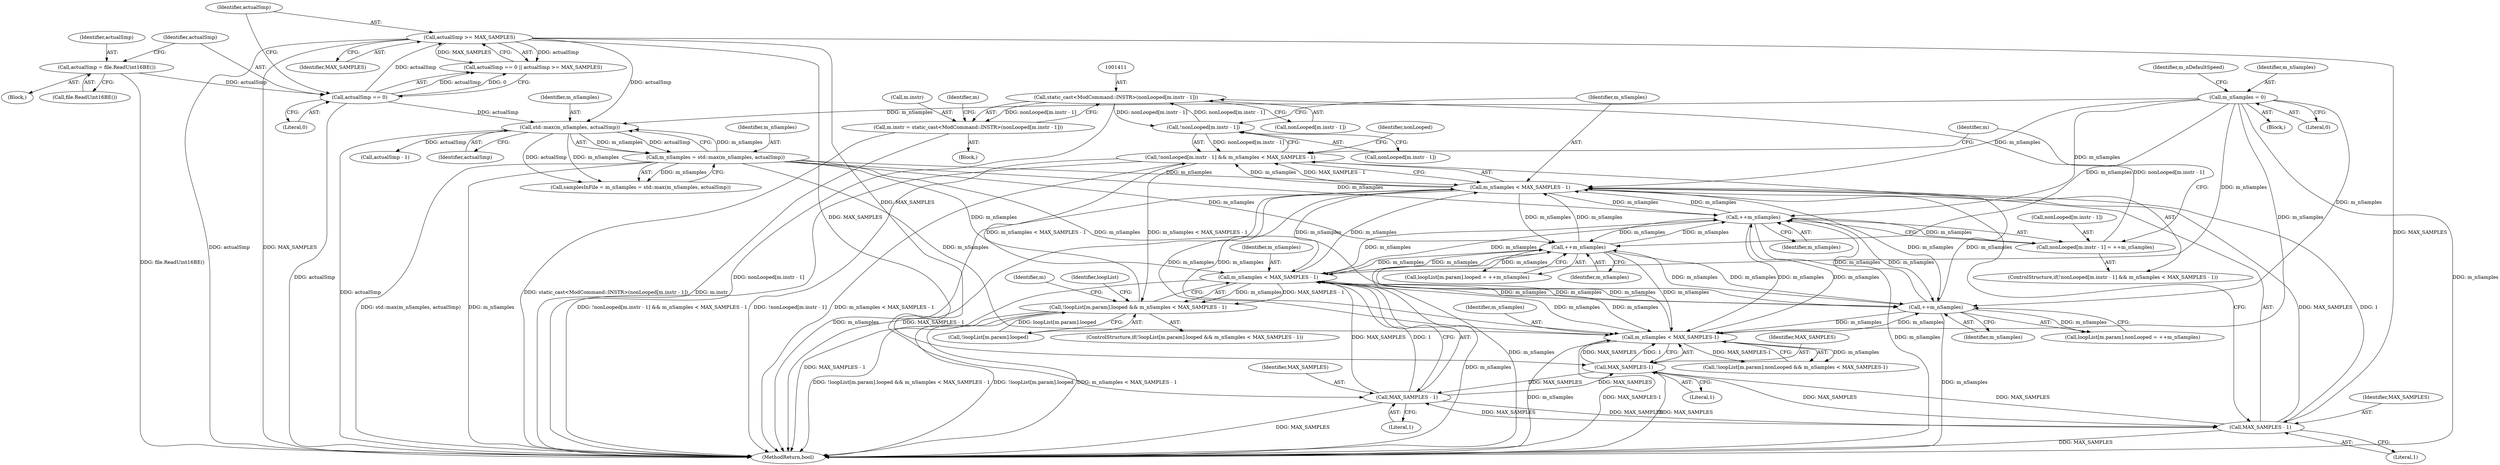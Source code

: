 digraph "0_openmpt_61fc6d3030a4d4283105cb5fb46b27b42fa5575e_1@array" {
"1001410" [label="(Call,static_cast<ModCommand::INSTR>(nonLooped[m.instr - 1]))"];
"1001383" [label="(Call,!nonLooped[m.instr - 1])"];
"1001410" [label="(Call,static_cast<ModCommand::INSTR>(nonLooped[m.instr - 1]))"];
"1001396" [label="(Call,nonLooped[m.instr - 1] = ++m_nSamples)"];
"1001404" [label="(Call,++m_nSamples)"];
"1000166" [label="(Call,m_nSamples = 0)"];
"1001310" [label="(Call,++m_nSamples)"];
"1000255" [label="(Call,m_nSamples = std::max(m_nSamples, actualSmp))"];
"1000257" [label="(Call,std::max(m_nSamples, actualSmp))"];
"1000226" [label="(Call,actualSmp >= MAX_SAMPLES)"];
"1000223" [label="(Call,actualSmp == 0)"];
"1000218" [label="(Call,actualSmp = file.ReadUint16BE())"];
"1001297" [label="(Call,m_nSamples < MAX_SAMPLES - 1)"];
"1001481" [label="(Call,++m_nSamples)"];
"1001391" [label="(Call,m_nSamples < MAX_SAMPLES - 1)"];
"1001468" [label="(Call,m_nSamples < MAX_SAMPLES-1)"];
"1001470" [label="(Call,MAX_SAMPLES-1)"];
"1001299" [label="(Call,MAX_SAMPLES - 1)"];
"1001393" [label="(Call,MAX_SAMPLES - 1)"];
"1001382" [label="(Call,!nonLooped[m.instr - 1] && m_nSamples < MAX_SAMPLES - 1)"];
"1001288" [label="(Call,!loopList[m.param].looped && m_nSamples < MAX_SAMPLES - 1)"];
"1001406" [label="(Call,m.instr = static_cast<ModCommand::INSTR>(nonLooped[m.instr - 1]))"];
"1001471" [label="(Identifier,MAX_SAMPLES)"];
"1001310" [label="(Call,++m_nSamples)"];
"1000258" [label="(Identifier,m_nSamples)"];
"1001459" [label="(Call,!loopList[m.param].nonLooped && m_nSamples < MAX_SAMPLES-1)"];
"1000222" [label="(Call,actualSmp == 0 || actualSmp >= MAX_SAMPLES)"];
"1001300" [label="(Identifier,MAX_SAMPLES)"];
"1001299" [label="(Call,MAX_SAMPLES - 1)"];
"1000170" [label="(Identifier,m_nDefaultSpeed)"];
"1001288" [label="(Call,!loopList[m.param].looped && m_nSamples < MAX_SAMPLES - 1)"];
"1001391" [label="(Call,m_nSamples < MAX_SAMPLES - 1)"];
"1001394" [label="(Identifier,MAX_SAMPLES)"];
"1001382" [label="(Call,!nonLooped[m.instr - 1] && m_nSamples < MAX_SAMPLES - 1)"];
"1002118" [label="(MethodReturn,bool)"];
"1001298" [label="(Identifier,m_nSamples)"];
"1001301" [label="(Literal,1)"];
"1001289" [label="(Call,!loopList[m.param].looped)"];
"1000255" [label="(Call,m_nSamples = std::max(m_nSamples, actualSmp))"];
"1001404" [label="(Call,++m_nSamples)"];
"1001381" [label="(ControlStructure,if(!nonLooped[m.instr - 1] && m_nSamples < MAX_SAMPLES - 1))"];
"1001469" [label="(Identifier,m_nSamples)"];
"1001468" [label="(Call,m_nSamples < MAX_SAMPLES-1)"];
"1001473" [label="(Call,loopList[m.param].nonLooped = ++m_nSamples)"];
"1000219" [label="(Identifier,actualSmp)"];
"1001472" [label="(Literal,1)"];
"1001384" [label="(Call,nonLooped[m.instr - 1])"];
"1001397" [label="(Call,nonLooped[m.instr - 1])"];
"1001410" [label="(Call,static_cast<ModCommand::INSTR>(nonLooped[m.instr - 1]))"];
"1001393" [label="(Call,MAX_SAMPLES - 1)"];
"1000218" [label="(Call,actualSmp = file.ReadUint16BE())"];
"1001395" [label="(Literal,1)"];
"1001407" [label="(Call,m.instr)"];
"1001302" [label="(Call,loopList[m.param].looped = ++m_nSamples)"];
"1001406" [label="(Call,m.instr = static_cast<ModCommand::INSTR>(nonLooped[m.instr - 1]))"];
"1000257" [label="(Call,std::max(m_nSamples, actualSmp))"];
"1000226" [label="(Call,actualSmp >= MAX_SAMPLES)"];
"1000223" [label="(Call,actualSmp == 0)"];
"1001396" [label="(Call,nonLooped[m.instr - 1] = ++m_nSamples)"];
"1001398" [label="(Identifier,nonLooped)"];
"1000228" [label="(Identifier,MAX_SAMPLES)"];
"1000137" [label="(Block,)"];
"1001408" [label="(Identifier,m)"];
"1000166" [label="(Call,m_nSamples = 0)"];
"1000225" [label="(Literal,0)"];
"1001342" [label="(Block,)"];
"1000227" [label="(Identifier,actualSmp)"];
"1001392" [label="(Identifier,m_nSamples)"];
"1001297" [label="(Call,m_nSamples < MAX_SAMPLES - 1)"];
"1001481" [label="(Call,++m_nSamples)"];
"1001470" [label="(Call,MAX_SAMPLES-1)"];
"1001314" [label="(Identifier,m)"];
"1000256" [label="(Identifier,m_nSamples)"];
"1000361" [label="(Call,actualSmp - 1)"];
"1000259" [label="(Identifier,actualSmp)"];
"1001305" [label="(Identifier,loopList)"];
"1001421" [label="(Identifier,m)"];
"1001311" [label="(Identifier,m_nSamples)"];
"1001412" [label="(Call,nonLooped[m.instr - 1])"];
"1000253" [label="(Call,samplesInFile = m_nSamples = std::max(m_nSamples, actualSmp))"];
"1000224" [label="(Identifier,actualSmp)"];
"1000167" [label="(Identifier,m_nSamples)"];
"1000220" [label="(Call,file.ReadUint16BE())"];
"1001482" [label="(Identifier,m_nSamples)"];
"1000216" [label="(Block,)"];
"1001405" [label="(Identifier,m_nSamples)"];
"1001287" [label="(ControlStructure,if(!loopList[m.param].looped && m_nSamples < MAX_SAMPLES - 1))"];
"1001383" [label="(Call,!nonLooped[m.instr - 1])"];
"1000168" [label="(Literal,0)"];
"1001410" -> "1001406"  [label="AST: "];
"1001410" -> "1001412"  [label="CFG: "];
"1001411" -> "1001410"  [label="AST: "];
"1001412" -> "1001410"  [label="AST: "];
"1001406" -> "1001410"  [label="CFG: "];
"1001410" -> "1002118"  [label="DDG: nonLooped[m.instr - 1]"];
"1001410" -> "1001383"  [label="DDG: nonLooped[m.instr - 1]"];
"1001410" -> "1001406"  [label="DDG: nonLooped[m.instr - 1]"];
"1001383" -> "1001410"  [label="DDG: nonLooped[m.instr - 1]"];
"1001396" -> "1001410"  [label="DDG: nonLooped[m.instr - 1]"];
"1001383" -> "1001382"  [label="AST: "];
"1001383" -> "1001384"  [label="CFG: "];
"1001384" -> "1001383"  [label="AST: "];
"1001392" -> "1001383"  [label="CFG: "];
"1001382" -> "1001383"  [label="CFG: "];
"1001383" -> "1001382"  [label="DDG: nonLooped[m.instr - 1]"];
"1001396" -> "1001381"  [label="AST: "];
"1001396" -> "1001404"  [label="CFG: "];
"1001397" -> "1001396"  [label="AST: "];
"1001404" -> "1001396"  [label="AST: "];
"1001408" -> "1001396"  [label="CFG: "];
"1001404" -> "1001396"  [label="DDG: m_nSamples"];
"1001404" -> "1001405"  [label="CFG: "];
"1001405" -> "1001404"  [label="AST: "];
"1001404" -> "1002118"  [label="DDG: m_nSamples"];
"1001404" -> "1001297"  [label="DDG: m_nSamples"];
"1001404" -> "1001310"  [label="DDG: m_nSamples"];
"1001404" -> "1001391"  [label="DDG: m_nSamples"];
"1000166" -> "1001404"  [label="DDG: m_nSamples"];
"1001310" -> "1001404"  [label="DDG: m_nSamples"];
"1000255" -> "1001404"  [label="DDG: m_nSamples"];
"1001297" -> "1001404"  [label="DDG: m_nSamples"];
"1001481" -> "1001404"  [label="DDG: m_nSamples"];
"1001391" -> "1001404"  [label="DDG: m_nSamples"];
"1001468" -> "1001404"  [label="DDG: m_nSamples"];
"1001404" -> "1001468"  [label="DDG: m_nSamples"];
"1001404" -> "1001481"  [label="DDG: m_nSamples"];
"1000166" -> "1000137"  [label="AST: "];
"1000166" -> "1000168"  [label="CFG: "];
"1000167" -> "1000166"  [label="AST: "];
"1000168" -> "1000166"  [label="AST: "];
"1000170" -> "1000166"  [label="CFG: "];
"1000166" -> "1002118"  [label="DDG: m_nSamples"];
"1000166" -> "1000257"  [label="DDG: m_nSamples"];
"1000166" -> "1001297"  [label="DDG: m_nSamples"];
"1000166" -> "1001310"  [label="DDG: m_nSamples"];
"1000166" -> "1001391"  [label="DDG: m_nSamples"];
"1000166" -> "1001468"  [label="DDG: m_nSamples"];
"1000166" -> "1001481"  [label="DDG: m_nSamples"];
"1001310" -> "1001302"  [label="AST: "];
"1001310" -> "1001311"  [label="CFG: "];
"1001311" -> "1001310"  [label="AST: "];
"1001302" -> "1001310"  [label="CFG: "];
"1001310" -> "1002118"  [label="DDG: m_nSamples"];
"1001310" -> "1001297"  [label="DDG: m_nSamples"];
"1001310" -> "1001302"  [label="DDG: m_nSamples"];
"1000255" -> "1001310"  [label="DDG: m_nSamples"];
"1001297" -> "1001310"  [label="DDG: m_nSamples"];
"1001481" -> "1001310"  [label="DDG: m_nSamples"];
"1001391" -> "1001310"  [label="DDG: m_nSamples"];
"1001468" -> "1001310"  [label="DDG: m_nSamples"];
"1001310" -> "1001391"  [label="DDG: m_nSamples"];
"1001310" -> "1001468"  [label="DDG: m_nSamples"];
"1001310" -> "1001481"  [label="DDG: m_nSamples"];
"1000255" -> "1000253"  [label="AST: "];
"1000255" -> "1000257"  [label="CFG: "];
"1000256" -> "1000255"  [label="AST: "];
"1000257" -> "1000255"  [label="AST: "];
"1000253" -> "1000255"  [label="CFG: "];
"1000255" -> "1002118"  [label="DDG: std::max(m_nSamples, actualSmp)"];
"1000255" -> "1002118"  [label="DDG: m_nSamples"];
"1000255" -> "1000253"  [label="DDG: m_nSamples"];
"1000257" -> "1000255"  [label="DDG: m_nSamples"];
"1000257" -> "1000255"  [label="DDG: actualSmp"];
"1000255" -> "1000257"  [label="DDG: m_nSamples"];
"1000255" -> "1001297"  [label="DDG: m_nSamples"];
"1000255" -> "1001391"  [label="DDG: m_nSamples"];
"1000255" -> "1001468"  [label="DDG: m_nSamples"];
"1000255" -> "1001481"  [label="DDG: m_nSamples"];
"1000257" -> "1000259"  [label="CFG: "];
"1000258" -> "1000257"  [label="AST: "];
"1000259" -> "1000257"  [label="AST: "];
"1000257" -> "1002118"  [label="DDG: actualSmp"];
"1000257" -> "1000253"  [label="DDG: m_nSamples"];
"1000257" -> "1000253"  [label="DDG: actualSmp"];
"1000226" -> "1000257"  [label="DDG: actualSmp"];
"1000223" -> "1000257"  [label="DDG: actualSmp"];
"1000257" -> "1000361"  [label="DDG: actualSmp"];
"1000226" -> "1000222"  [label="AST: "];
"1000226" -> "1000228"  [label="CFG: "];
"1000227" -> "1000226"  [label="AST: "];
"1000228" -> "1000226"  [label="AST: "];
"1000222" -> "1000226"  [label="CFG: "];
"1000226" -> "1002118"  [label="DDG: actualSmp"];
"1000226" -> "1002118"  [label="DDG: MAX_SAMPLES"];
"1000226" -> "1000222"  [label="DDG: actualSmp"];
"1000226" -> "1000222"  [label="DDG: MAX_SAMPLES"];
"1000223" -> "1000226"  [label="DDG: actualSmp"];
"1000226" -> "1001299"  [label="DDG: MAX_SAMPLES"];
"1000226" -> "1001393"  [label="DDG: MAX_SAMPLES"];
"1000226" -> "1001470"  [label="DDG: MAX_SAMPLES"];
"1000223" -> "1000222"  [label="AST: "];
"1000223" -> "1000225"  [label="CFG: "];
"1000224" -> "1000223"  [label="AST: "];
"1000225" -> "1000223"  [label="AST: "];
"1000227" -> "1000223"  [label="CFG: "];
"1000222" -> "1000223"  [label="CFG: "];
"1000223" -> "1002118"  [label="DDG: actualSmp"];
"1000223" -> "1000222"  [label="DDG: actualSmp"];
"1000223" -> "1000222"  [label="DDG: 0"];
"1000218" -> "1000223"  [label="DDG: actualSmp"];
"1000218" -> "1000216"  [label="AST: "];
"1000218" -> "1000220"  [label="CFG: "];
"1000219" -> "1000218"  [label="AST: "];
"1000220" -> "1000218"  [label="AST: "];
"1000224" -> "1000218"  [label="CFG: "];
"1000218" -> "1002118"  [label="DDG: file.ReadUint16BE()"];
"1001297" -> "1001288"  [label="AST: "];
"1001297" -> "1001299"  [label="CFG: "];
"1001298" -> "1001297"  [label="AST: "];
"1001299" -> "1001297"  [label="AST: "];
"1001288" -> "1001297"  [label="CFG: "];
"1001297" -> "1002118"  [label="DDG: MAX_SAMPLES - 1"];
"1001297" -> "1002118"  [label="DDG: m_nSamples"];
"1001297" -> "1001288"  [label="DDG: m_nSamples"];
"1001297" -> "1001288"  [label="DDG: MAX_SAMPLES - 1"];
"1001481" -> "1001297"  [label="DDG: m_nSamples"];
"1001391" -> "1001297"  [label="DDG: m_nSamples"];
"1001468" -> "1001297"  [label="DDG: m_nSamples"];
"1001299" -> "1001297"  [label="DDG: MAX_SAMPLES"];
"1001299" -> "1001297"  [label="DDG: 1"];
"1001297" -> "1001391"  [label="DDG: m_nSamples"];
"1001297" -> "1001468"  [label="DDG: m_nSamples"];
"1001297" -> "1001481"  [label="DDG: m_nSamples"];
"1001481" -> "1001473"  [label="AST: "];
"1001481" -> "1001482"  [label="CFG: "];
"1001482" -> "1001481"  [label="AST: "];
"1001473" -> "1001481"  [label="CFG: "];
"1001481" -> "1002118"  [label="DDG: m_nSamples"];
"1001481" -> "1001391"  [label="DDG: m_nSamples"];
"1001481" -> "1001468"  [label="DDG: m_nSamples"];
"1001481" -> "1001473"  [label="DDG: m_nSamples"];
"1001391" -> "1001481"  [label="DDG: m_nSamples"];
"1001468" -> "1001481"  [label="DDG: m_nSamples"];
"1001391" -> "1001382"  [label="AST: "];
"1001391" -> "1001393"  [label="CFG: "];
"1001392" -> "1001391"  [label="AST: "];
"1001393" -> "1001391"  [label="AST: "];
"1001382" -> "1001391"  [label="CFG: "];
"1001391" -> "1002118"  [label="DDG: MAX_SAMPLES - 1"];
"1001391" -> "1002118"  [label="DDG: m_nSamples"];
"1001391" -> "1001382"  [label="DDG: m_nSamples"];
"1001391" -> "1001382"  [label="DDG: MAX_SAMPLES - 1"];
"1001468" -> "1001391"  [label="DDG: m_nSamples"];
"1001393" -> "1001391"  [label="DDG: MAX_SAMPLES"];
"1001393" -> "1001391"  [label="DDG: 1"];
"1001391" -> "1001468"  [label="DDG: m_nSamples"];
"1001468" -> "1001459"  [label="AST: "];
"1001468" -> "1001470"  [label="CFG: "];
"1001469" -> "1001468"  [label="AST: "];
"1001470" -> "1001468"  [label="AST: "];
"1001459" -> "1001468"  [label="CFG: "];
"1001468" -> "1002118"  [label="DDG: m_nSamples"];
"1001468" -> "1002118"  [label="DDG: MAX_SAMPLES-1"];
"1001468" -> "1001459"  [label="DDG: m_nSamples"];
"1001468" -> "1001459"  [label="DDG: MAX_SAMPLES-1"];
"1001470" -> "1001468"  [label="DDG: MAX_SAMPLES"];
"1001470" -> "1001468"  [label="DDG: 1"];
"1001470" -> "1001472"  [label="CFG: "];
"1001471" -> "1001470"  [label="AST: "];
"1001472" -> "1001470"  [label="AST: "];
"1001470" -> "1002118"  [label="DDG: MAX_SAMPLES"];
"1001470" -> "1001299"  [label="DDG: MAX_SAMPLES"];
"1001470" -> "1001393"  [label="DDG: MAX_SAMPLES"];
"1001299" -> "1001470"  [label="DDG: MAX_SAMPLES"];
"1001393" -> "1001470"  [label="DDG: MAX_SAMPLES"];
"1001299" -> "1001301"  [label="CFG: "];
"1001300" -> "1001299"  [label="AST: "];
"1001301" -> "1001299"  [label="AST: "];
"1001299" -> "1002118"  [label="DDG: MAX_SAMPLES"];
"1001393" -> "1001299"  [label="DDG: MAX_SAMPLES"];
"1001299" -> "1001393"  [label="DDG: MAX_SAMPLES"];
"1001393" -> "1001395"  [label="CFG: "];
"1001394" -> "1001393"  [label="AST: "];
"1001395" -> "1001393"  [label="AST: "];
"1001393" -> "1002118"  [label="DDG: MAX_SAMPLES"];
"1001382" -> "1001381"  [label="AST: "];
"1001398" -> "1001382"  [label="CFG: "];
"1001408" -> "1001382"  [label="CFG: "];
"1001382" -> "1002118"  [label="DDG: !nonLooped[m.instr - 1]"];
"1001382" -> "1002118"  [label="DDG: !nonLooped[m.instr - 1] && m_nSamples < MAX_SAMPLES - 1"];
"1001382" -> "1002118"  [label="DDG: m_nSamples < MAX_SAMPLES - 1"];
"1001382" -> "1001288"  [label="DDG: m_nSamples < MAX_SAMPLES - 1"];
"1001288" -> "1001382"  [label="DDG: m_nSamples < MAX_SAMPLES - 1"];
"1001288" -> "1001287"  [label="AST: "];
"1001288" -> "1001289"  [label="CFG: "];
"1001289" -> "1001288"  [label="AST: "];
"1001305" -> "1001288"  [label="CFG: "];
"1001314" -> "1001288"  [label="CFG: "];
"1001288" -> "1002118"  [label="DDG: !loopList[m.param].looped && m_nSamples < MAX_SAMPLES - 1"];
"1001288" -> "1002118"  [label="DDG: !loopList[m.param].looped"];
"1001288" -> "1002118"  [label="DDG: m_nSamples < MAX_SAMPLES - 1"];
"1001289" -> "1001288"  [label="DDG: loopList[m.param].looped"];
"1001406" -> "1001342"  [label="AST: "];
"1001407" -> "1001406"  [label="AST: "];
"1001421" -> "1001406"  [label="CFG: "];
"1001406" -> "1002118"  [label="DDG: static_cast<ModCommand::INSTR>(nonLooped[m.instr - 1])"];
"1001406" -> "1002118"  [label="DDG: m.instr"];
}
